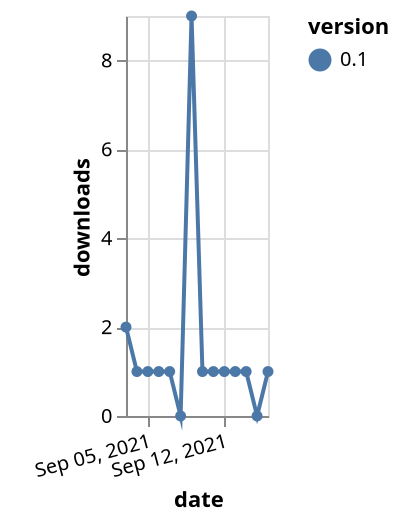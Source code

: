 {"$schema": "https://vega.github.io/schema/vega-lite/v5.json", "description": "A simple bar chart with embedded data.", "data": {"values": [{"date": "2021-09-03", "total": 506, "delta": 2, "version": "0.1"}, {"date": "2021-09-04", "total": 507, "delta": 1, "version": "0.1"}, {"date": "2021-09-05", "total": 508, "delta": 1, "version": "0.1"}, {"date": "2021-09-06", "total": 509, "delta": 1, "version": "0.1"}, {"date": "2021-09-07", "total": 510, "delta": 1, "version": "0.1"}, {"date": "2021-09-08", "total": 510, "delta": 0, "version": "0.1"}, {"date": "2021-09-09", "total": 519, "delta": 9, "version": "0.1"}, {"date": "2021-09-10", "total": 520, "delta": 1, "version": "0.1"}, {"date": "2021-09-11", "total": 521, "delta": 1, "version": "0.1"}, {"date": "2021-09-12", "total": 522, "delta": 1, "version": "0.1"}, {"date": "2021-09-13", "total": 523, "delta": 1, "version": "0.1"}, {"date": "2021-09-14", "total": 524, "delta": 1, "version": "0.1"}, {"date": "2021-09-15", "total": 524, "delta": 0, "version": "0.1"}, {"date": "2021-09-16", "total": 525, "delta": 1, "version": "0.1"}]}, "width": "container", "mark": {"type": "line", "point": {"filled": true}}, "encoding": {"x": {"field": "date", "type": "temporal", "timeUnit": "yearmonthdate", "title": "date", "axis": {"labelAngle": -15}}, "y": {"field": "delta", "type": "quantitative", "title": "downloads"}, "color": {"field": "version", "type": "nominal"}, "tooltip": {"field": "delta"}}}